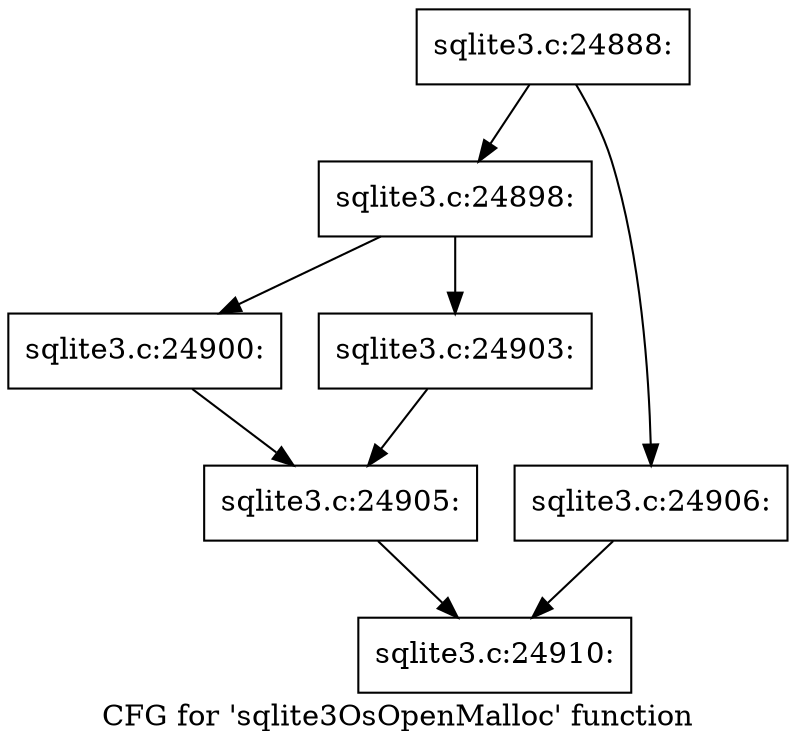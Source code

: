 digraph "CFG for 'sqlite3OsOpenMalloc' function" {
	label="CFG for 'sqlite3OsOpenMalloc' function";

	Node0x55c0f7a8ac70 [shape=record,label="{sqlite3.c:24888:}"];
	Node0x55c0f7a8ac70 -> Node0x55c0f7a8eee0;
	Node0x55c0f7a8ac70 -> Node0x55c0f7a8ef80;
	Node0x55c0f7a8eee0 [shape=record,label="{sqlite3.c:24898:}"];
	Node0x55c0f7a8eee0 -> Node0x55c0f7a8f5d0;
	Node0x55c0f7a8eee0 -> Node0x55c0f7a8f7a0;
	Node0x55c0f7a8f5d0 [shape=record,label="{sqlite3.c:24900:}"];
	Node0x55c0f7a8f5d0 -> Node0x55c0f7a8f750;
	Node0x55c0f7a8f7a0 [shape=record,label="{sqlite3.c:24903:}"];
	Node0x55c0f7a8f7a0 -> Node0x55c0f7a8f750;
	Node0x55c0f7a8f750 [shape=record,label="{sqlite3.c:24905:}"];
	Node0x55c0f7a8f750 -> Node0x55c0f7a8ef30;
	Node0x55c0f7a8ef80 [shape=record,label="{sqlite3.c:24906:}"];
	Node0x55c0f7a8ef80 -> Node0x55c0f7a8ef30;
	Node0x55c0f7a8ef30 [shape=record,label="{sqlite3.c:24910:}"];
}
